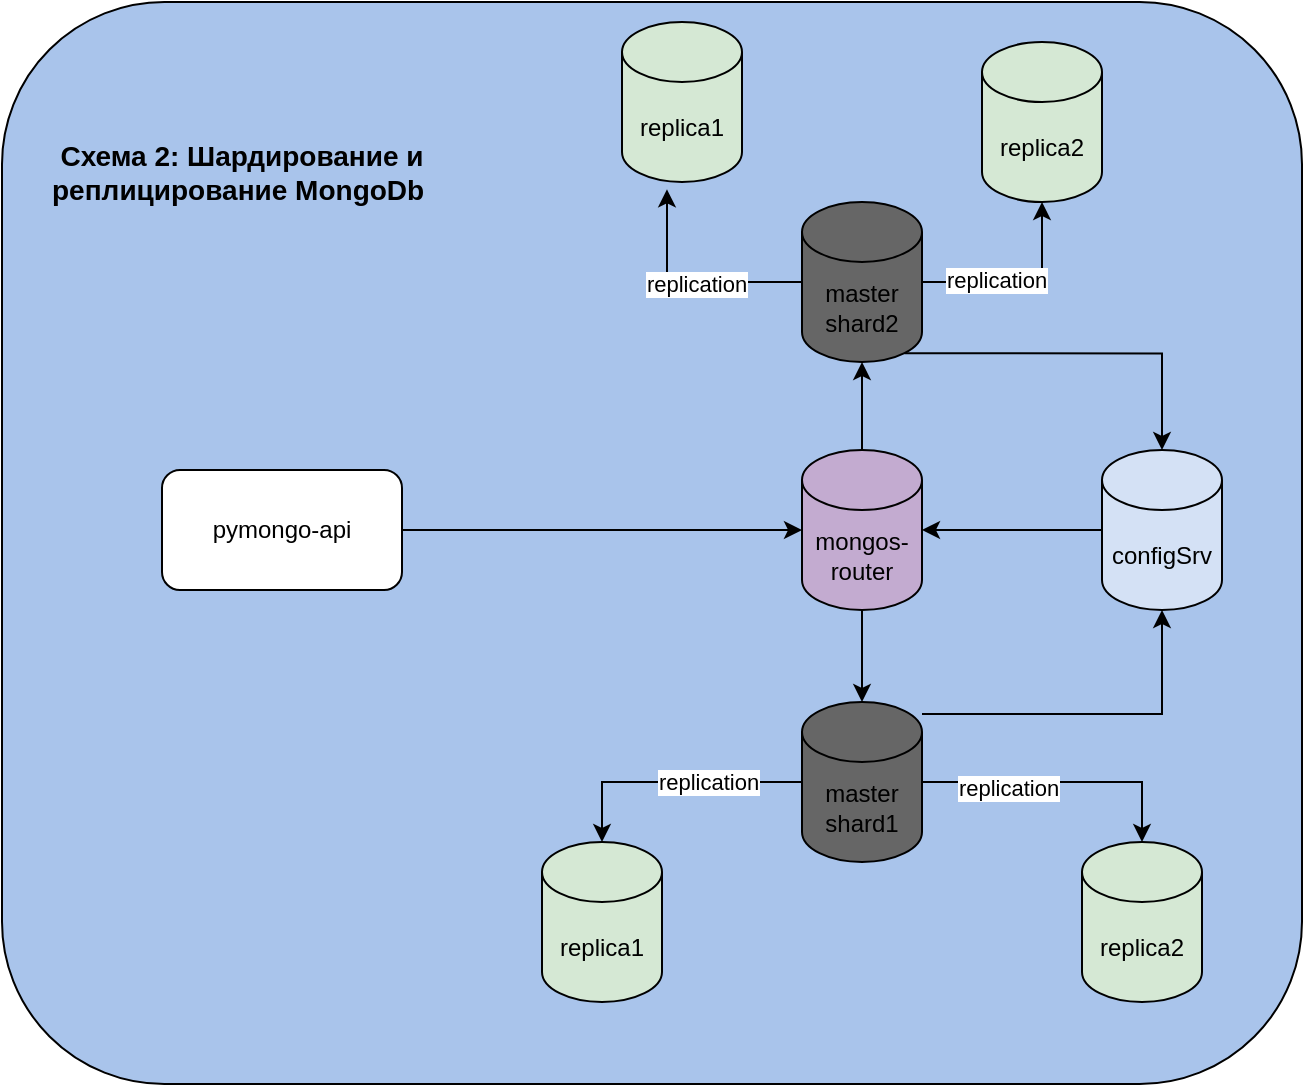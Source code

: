 <mxfile version="25.0.2">
  <diagram name="Page-1" id="-H_mtQnk-PTXWXPvYvuk">
    <mxGraphModel dx="1122" dy="483" grid="1" gridSize="10" guides="1" tooltips="1" connect="1" arrows="1" fold="1" page="1" pageScale="1" pageWidth="1169" pageHeight="827" math="0" shadow="0">
      <root>
        <mxCell id="0" />
        <mxCell id="1" parent="0" />
        <mxCell id="ldAZnSqnsFahS3X7F4-J-9" value="" style="rounded=1;whiteSpace=wrap;html=1;fillColor=#A9C4EB;" parent="1" vertex="1">
          <mxGeometry x="100" y="80" width="650" height="541" as="geometry" />
        </mxCell>
        <mxCell id="ldAZnSqnsFahS3X7F4-J-4" style="edgeStyle=orthogonalEdgeStyle;rounded=0;orthogonalLoop=1;jettySize=auto;html=1;" parent="1" source="zA23MoTUsTF4_91t8viU-2" target="ldAZnSqnsFahS3X7F4-J-1" edge="1">
          <mxGeometry relative="1" as="geometry" />
        </mxCell>
        <mxCell id="zA23MoTUsTF4_91t8viU-2" value="configSrv" style="shape=cylinder3;whiteSpace=wrap;html=1;boundedLbl=1;backgroundOutline=1;size=15;fillColor=#D4E1F5;" parent="1" vertex="1">
          <mxGeometry x="650" y="304" width="60" height="80" as="geometry" />
        </mxCell>
        <mxCell id="zA23MoTUsTF4_91t8viU-3" value="pymongo-api" style="rounded=1;whiteSpace=wrap;html=1;" parent="1" vertex="1">
          <mxGeometry x="180" y="314" width="120" height="60" as="geometry" />
        </mxCell>
        <mxCell id="zA23MoTUsTF4_91t8viU-4" style="edgeStyle=orthogonalEdgeStyle;rounded=0;orthogonalLoop=1;jettySize=auto;html=1;exitX=1;exitY=0.5;exitDx=0;exitDy=0;" parent="1" source="zA23MoTUsTF4_91t8viU-3" target="ldAZnSqnsFahS3X7F4-J-1" edge="1">
          <mxGeometry relative="1" as="geometry" />
        </mxCell>
        <mxCell id="ldAZnSqnsFahS3X7F4-J-7" style="edgeStyle=orthogonalEdgeStyle;rounded=0;orthogonalLoop=1;jettySize=auto;html=1;exitX=0.5;exitY=1;exitDx=0;exitDy=0;exitPerimeter=0;" parent="1" source="ldAZnSqnsFahS3X7F4-J-1" target="ldAZnSqnsFahS3X7F4-J-2" edge="1">
          <mxGeometry relative="1" as="geometry" />
        </mxCell>
        <mxCell id="ldAZnSqnsFahS3X7F4-J-8" style="edgeStyle=orthogonalEdgeStyle;rounded=0;orthogonalLoop=1;jettySize=auto;html=1;" parent="1" source="ldAZnSqnsFahS3X7F4-J-1" target="ldAZnSqnsFahS3X7F4-J-3" edge="1">
          <mxGeometry relative="1" as="geometry" />
        </mxCell>
        <mxCell id="ldAZnSqnsFahS3X7F4-J-1" value="mongos-router" style="shape=cylinder3;whiteSpace=wrap;html=1;boundedLbl=1;backgroundOutline=1;size=15;fillColor=#C3ABD0;" parent="1" vertex="1">
          <mxGeometry x="500" y="304" width="60" height="80" as="geometry" />
        </mxCell>
        <mxCell id="ldAZnSqnsFahS3X7F4-J-2" value="master&lt;br&gt;shard1" style="shape=cylinder3;whiteSpace=wrap;html=1;boundedLbl=1;backgroundOutline=1;size=15;fillColor=#666666;" parent="1" vertex="1">
          <mxGeometry x="500" y="430" width="60" height="80" as="geometry" />
        </mxCell>
        <mxCell id="ldAZnSqnsFahS3X7F4-J-5" style="edgeStyle=orthogonalEdgeStyle;rounded=0;orthogonalLoop=1;jettySize=auto;html=1;entryX=0.5;entryY=1;entryDx=0;entryDy=0;entryPerimeter=0;exitX=1;exitY=0.075;exitDx=0;exitDy=0;exitPerimeter=0;" parent="1" source="ldAZnSqnsFahS3X7F4-J-2" target="zA23MoTUsTF4_91t8viU-2" edge="1">
          <mxGeometry relative="1" as="geometry" />
        </mxCell>
        <mxCell id="ldAZnSqnsFahS3X7F4-J-6" style="edgeStyle=orthogonalEdgeStyle;rounded=0;orthogonalLoop=1;jettySize=auto;html=1;entryX=0.5;entryY=0;entryDx=0;entryDy=0;entryPerimeter=0;exitX=0.855;exitY=1;exitDx=0;exitDy=-4.35;exitPerimeter=0;" parent="1" source="ldAZnSqnsFahS3X7F4-J-3" target="zA23MoTUsTF4_91t8viU-2" edge="1">
          <mxGeometry relative="1" as="geometry" />
        </mxCell>
        <mxCell id="ldAZnSqnsFahS3X7F4-J-10" value="&lt;font style=&quot;font-size: 14px;&quot;&gt;Схема 2: Шардирование и реплицирование MongoDb&amp;nbsp;&lt;/font&gt;" style="text;html=1;align=center;verticalAlign=middle;whiteSpace=wrap;rounded=0;fontStyle=1" parent="1" vertex="1">
          <mxGeometry x="120" y="150" width="200" height="30" as="geometry" />
        </mxCell>
        <mxCell id="QaCJhuOAUpOFHOmXAA66-1" value="replica1" style="shape=cylinder3;whiteSpace=wrap;html=1;boundedLbl=1;backgroundOutline=1;size=15;fillColor=#D5E8D4;" vertex="1" parent="1">
          <mxGeometry x="370" y="500" width="60" height="80" as="geometry" />
        </mxCell>
        <mxCell id="QaCJhuOAUpOFHOmXAA66-2" value="replica2" style="shape=cylinder3;whiteSpace=wrap;html=1;boundedLbl=1;backgroundOutline=1;size=15;fillColor=#D5E8D4;" vertex="1" parent="1">
          <mxGeometry x="640" y="500" width="60" height="80" as="geometry" />
        </mxCell>
        <mxCell id="QaCJhuOAUpOFHOmXAA66-3" style="edgeStyle=orthogonalEdgeStyle;rounded=0;orthogonalLoop=1;jettySize=auto;html=1;entryX=0.5;entryY=0;entryDx=0;entryDy=0;entryPerimeter=0;" edge="1" parent="1" source="ldAZnSqnsFahS3X7F4-J-2" target="QaCJhuOAUpOFHOmXAA66-1">
          <mxGeometry relative="1" as="geometry" />
        </mxCell>
        <mxCell id="QaCJhuOAUpOFHOmXAA66-8" value="replication" style="edgeLabel;html=1;align=center;verticalAlign=middle;resizable=0;points=[];" vertex="1" connectable="0" parent="QaCJhuOAUpOFHOmXAA66-3">
          <mxGeometry x="-0.271" relative="1" as="geometry">
            <mxPoint as="offset" />
          </mxGeometry>
        </mxCell>
        <mxCell id="QaCJhuOAUpOFHOmXAA66-4" style="edgeStyle=orthogonalEdgeStyle;rounded=0;orthogonalLoop=1;jettySize=auto;html=1;entryX=0.5;entryY=0;entryDx=0;entryDy=0;entryPerimeter=0;" edge="1" parent="1" source="ldAZnSqnsFahS3X7F4-J-2" target="QaCJhuOAUpOFHOmXAA66-2">
          <mxGeometry relative="1" as="geometry" />
        </mxCell>
        <mxCell id="QaCJhuOAUpOFHOmXAA66-7" value="replication" style="edgeLabel;html=1;align=center;verticalAlign=middle;resizable=0;points=[];" vertex="1" connectable="0" parent="QaCJhuOAUpOFHOmXAA66-4">
          <mxGeometry x="-0.383" y="-3" relative="1" as="geometry">
            <mxPoint as="offset" />
          </mxGeometry>
        </mxCell>
        <mxCell id="QaCJhuOAUpOFHOmXAA66-13" value="replica2" style="shape=cylinder3;whiteSpace=wrap;html=1;boundedLbl=1;backgroundOutline=1;size=15;fillColor=#D5E8D4;" vertex="1" parent="1">
          <mxGeometry x="590" y="100" width="60" height="80" as="geometry" />
        </mxCell>
        <mxCell id="QaCJhuOAUpOFHOmXAA66-14" value="replica1" style="shape=cylinder3;whiteSpace=wrap;html=1;boundedLbl=1;backgroundOutline=1;size=15;fillColor=#D5E8D4;" vertex="1" parent="1">
          <mxGeometry x="410" y="90" width="60" height="80" as="geometry" />
        </mxCell>
        <mxCell id="QaCJhuOAUpOFHOmXAA66-15" style="edgeStyle=orthogonalEdgeStyle;rounded=0;orthogonalLoop=1;jettySize=auto;html=1;entryX=0.375;entryY=1.046;entryDx=0;entryDy=0;entryPerimeter=0;" edge="1" parent="1" source="ldAZnSqnsFahS3X7F4-J-3" target="QaCJhuOAUpOFHOmXAA66-14">
          <mxGeometry relative="1" as="geometry" />
        </mxCell>
        <mxCell id="QaCJhuOAUpOFHOmXAA66-18" value="replication" style="edgeLabel;html=1;align=center;verticalAlign=middle;resizable=0;points=[];" vertex="1" connectable="0" parent="QaCJhuOAUpOFHOmXAA66-15">
          <mxGeometry x="-0.057" y="1" relative="1" as="geometry">
            <mxPoint as="offset" />
          </mxGeometry>
        </mxCell>
        <mxCell id="QaCJhuOAUpOFHOmXAA66-16" style="edgeStyle=orthogonalEdgeStyle;rounded=0;orthogonalLoop=1;jettySize=auto;html=1;entryX=0.5;entryY=1;entryDx=0;entryDy=0;entryPerimeter=0;" edge="1" parent="1" source="ldAZnSqnsFahS3X7F4-J-3" target="QaCJhuOAUpOFHOmXAA66-13">
          <mxGeometry relative="1" as="geometry" />
        </mxCell>
        <mxCell id="QaCJhuOAUpOFHOmXAA66-17" value="replication" style="edgeLabel;html=1;align=center;verticalAlign=middle;resizable=0;points=[];" vertex="1" connectable="0" parent="QaCJhuOAUpOFHOmXAA66-16">
          <mxGeometry x="-0.256" y="1" relative="1" as="geometry">
            <mxPoint as="offset" />
          </mxGeometry>
        </mxCell>
        <mxCell id="ldAZnSqnsFahS3X7F4-J-3" value="master&lt;br&gt;shard2" style="shape=cylinder3;whiteSpace=wrap;html=1;boundedLbl=1;backgroundOutline=1;size=15;fillColor=#666666;" parent="1" vertex="1">
          <mxGeometry x="500" y="180" width="60" height="80" as="geometry" />
        </mxCell>
      </root>
    </mxGraphModel>
  </diagram>
</mxfile>
